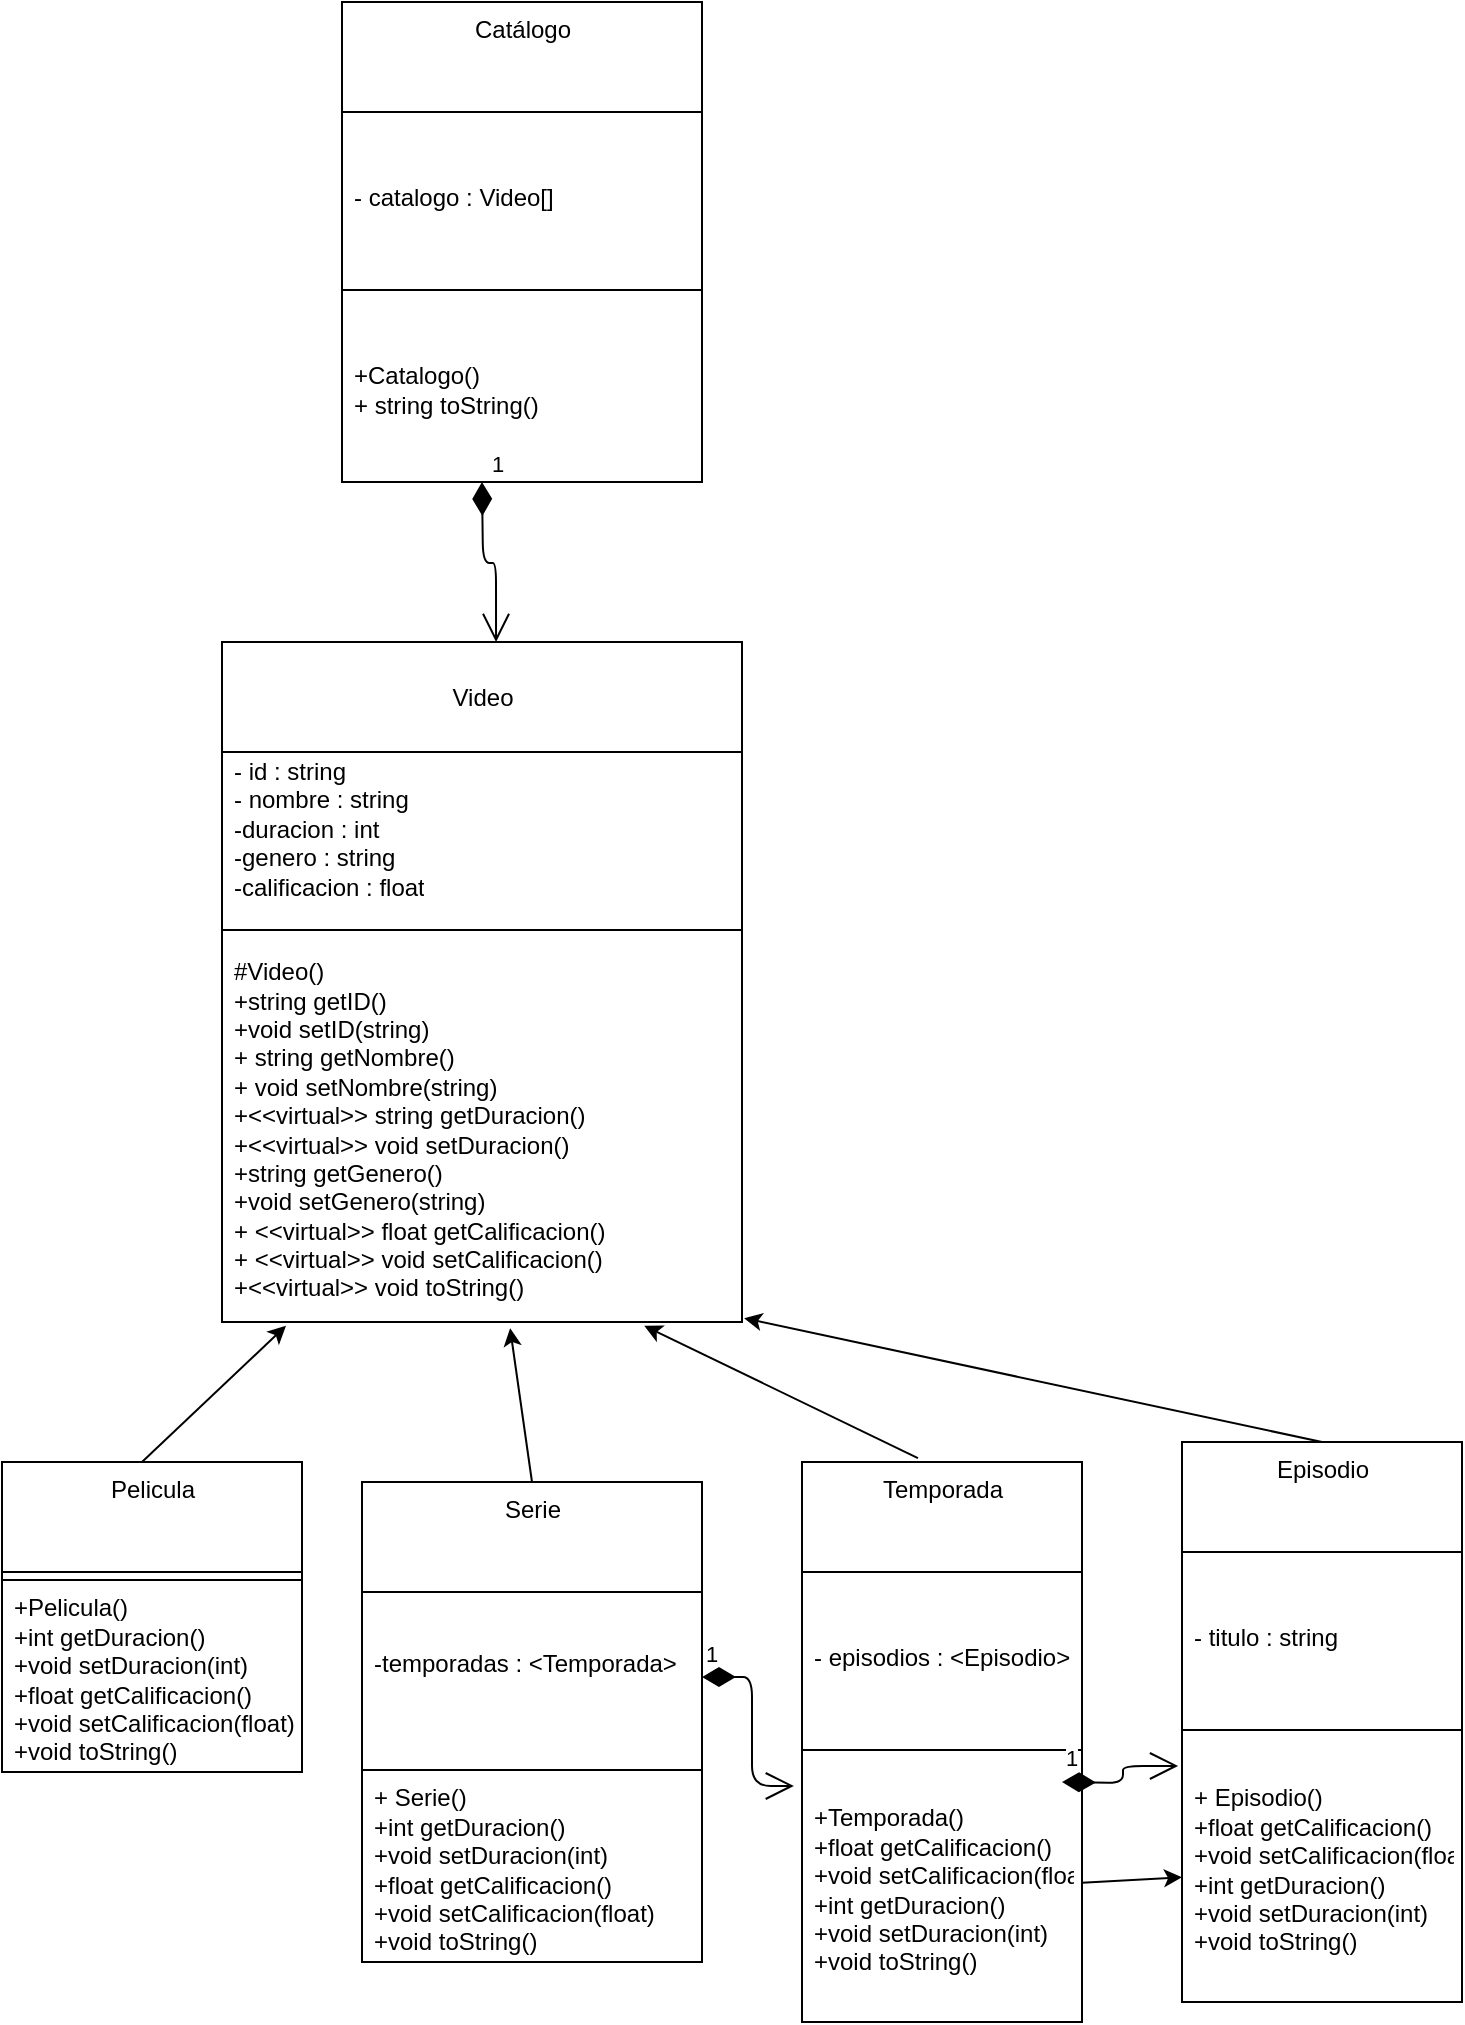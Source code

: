 <mxfile>
    <diagram id="-sedFjgzQwYQpW2mozQo" name="Página-1">
        <mxGraphModel dx="1045" dy="1537" grid="1" gridSize="10" guides="1" tooltips="1" connect="1" arrows="1" fold="1" page="1" pageScale="1" pageWidth="827" pageHeight="1169" math="0" shadow="0">
            <root>
                <mxCell id="0"/>
                <mxCell id="1" parent="0"/>
                <mxCell id="10" value="&lt;br&gt;Video" style="swimlane;fontStyle=0;align=center;verticalAlign=top;childLayout=stackLayout;horizontal=1;startSize=55;horizontalStack=0;resizeParent=1;resizeParentMax=0;resizeLast=0;collapsible=0;marginBottom=0;html=1;" vertex="1" parent="1">
                    <mxGeometry x="220" y="-70" width="260" height="340" as="geometry"/>
                </mxCell>
                <mxCell id="12" value="&lt;span style=&quot;&quot;&gt;- id : string&lt;/span&gt;&lt;br style=&quot;&quot;&gt;&lt;span style=&quot;&quot;&gt;- nombre : string&lt;/span&gt;&lt;br style=&quot;&quot;&gt;&lt;span style=&quot;&quot;&gt;-duracion : int&lt;/span&gt;&lt;br style=&quot;&quot;&gt;&lt;span style=&quot;&quot;&gt;-genero : string&lt;br&gt;-calificacion : float&lt;br&gt;&lt;br&gt;&lt;/span&gt;" style="text;html=1;strokeColor=none;fillColor=none;align=left;verticalAlign=middle;spacingLeft=4;spacingRight=4;overflow=hidden;rotatable=0;points=[[0,0.5],[1,0.5]];portConstraint=eastwest;" vertex="1" parent="10">
                    <mxGeometry y="55" width="260" height="85" as="geometry"/>
                </mxCell>
                <mxCell id="15" value="" style="line;strokeWidth=1;fillColor=none;align=left;verticalAlign=middle;spacingTop=-1;spacingLeft=3;spacingRight=3;rotatable=0;labelPosition=right;points=[];portConstraint=eastwest;" vertex="1" parent="10">
                    <mxGeometry y="140" width="260" height="8" as="geometry"/>
                </mxCell>
                <mxCell id="17" value="#Video()&lt;br&gt;+string getID()&lt;br&gt;+void setID(string)&lt;br&gt;+ string getNombre()&lt;br&gt;+ void setNombre(string)&lt;br&gt;+&amp;lt;&amp;lt;virtual&amp;gt;&amp;gt; string getDuracion()&lt;br&gt;+&amp;lt;&amp;lt;virtual&amp;gt;&amp;gt; void setDuracion()&lt;br&gt;+string getGenero()&lt;br&gt;+void setGenero(string)&lt;br&gt;+ &amp;lt;&amp;lt;virtual&amp;gt;&amp;gt; float getCalificacion()&lt;br&gt;+ &amp;lt;&amp;lt;virtual&amp;gt;&amp;gt; void setCalificacion()&lt;br&gt;+&amp;lt;&amp;lt;virtual&amp;gt;&amp;gt; void toString()" style="text;html=1;strokeColor=none;fillColor=none;align=left;verticalAlign=middle;spacingLeft=4;spacingRight=4;overflow=hidden;rotatable=0;points=[[0,0.5],[1,0.5]];portConstraint=eastwest;" vertex="1" parent="10">
                    <mxGeometry y="148" width="260" height="192" as="geometry"/>
                </mxCell>
                <mxCell id="18" value="Pelicula" style="swimlane;fontStyle=0;align=center;verticalAlign=top;childLayout=stackLayout;horizontal=1;startSize=55;horizontalStack=0;resizeParent=1;resizeParentMax=0;resizeLast=0;collapsible=0;marginBottom=0;html=1;" vertex="1" parent="1">
                    <mxGeometry x="110" y="340" width="150" height="155" as="geometry"/>
                </mxCell>
                <mxCell id="20" value="" style="line;strokeWidth=1;fillColor=none;align=left;verticalAlign=middle;spacingTop=-1;spacingLeft=3;spacingRight=3;rotatable=0;labelPosition=right;points=[];portConstraint=eastwest;" vertex="1" parent="18">
                    <mxGeometry y="55" width="150" height="8" as="geometry"/>
                </mxCell>
                <mxCell id="22" value="+Pelicula()&lt;br&gt;+int getDuracion()&lt;br&gt;+void setDuracion(int)&lt;br&gt;+float getCalificacion()&lt;br&gt;+void setCalificacion(float)&lt;br&gt;+void toString()" style="text;html=1;strokeColor=none;fillColor=none;align=left;verticalAlign=middle;spacingLeft=4;spacingRight=4;overflow=hidden;rotatable=0;points=[[0,0.5],[1,0.5]];portConstraint=eastwest;" vertex="1" parent="18">
                    <mxGeometry y="63" width="150" height="92" as="geometry"/>
                </mxCell>
                <mxCell id="33" value="Episodio" style="swimlane;fontStyle=0;align=center;verticalAlign=top;childLayout=stackLayout;horizontal=1;startSize=55;horizontalStack=0;resizeParent=1;resizeParentMax=0;resizeLast=0;collapsible=0;marginBottom=0;html=1;" vertex="1" parent="1">
                    <mxGeometry x="700" y="330" width="140" height="280" as="geometry"/>
                </mxCell>
                <mxCell id="34" value="&lt;span style=&quot;&quot;&gt;- titulo : string&lt;/span&gt;" style="text;html=1;strokeColor=none;fillColor=none;align=left;verticalAlign=middle;spacingLeft=4;spacingRight=4;overflow=hidden;rotatable=0;points=[[0,0.5],[1,0.5]];portConstraint=eastwest;" vertex="1" parent="33">
                    <mxGeometry y="55" width="140" height="85" as="geometry"/>
                </mxCell>
                <mxCell id="35" value="" style="line;strokeWidth=1;fillColor=none;align=left;verticalAlign=middle;spacingTop=-1;spacingLeft=3;spacingRight=3;rotatable=0;labelPosition=right;points=[];portConstraint=eastwest;" vertex="1" parent="33">
                    <mxGeometry y="140" width="140" height="8" as="geometry"/>
                </mxCell>
                <mxCell id="37" value="+ Episodio()&lt;br&gt;+float getCalificacion()&lt;br&gt;+void setCalificacion(float)&lt;br&gt;+int getDuracion()&lt;br&gt;+void setDuracion(int)&lt;br&gt;+void toString()" style="text;html=1;strokeColor=none;fillColor=none;align=left;verticalAlign=middle;spacingLeft=4;spacingRight=4;overflow=hidden;rotatable=0;points=[[0,0.5],[1,0.5]];portConstraint=eastwest;" vertex="1" parent="33">
                    <mxGeometry y="148" width="140" height="132" as="geometry"/>
                </mxCell>
                <mxCell id="43" value="Serie" style="swimlane;fontStyle=0;align=center;verticalAlign=top;childLayout=stackLayout;horizontal=1;startSize=55;horizontalStack=0;resizeParent=1;resizeParentMax=0;resizeLast=0;collapsible=0;marginBottom=0;html=1;" vertex="1" parent="1">
                    <mxGeometry x="290" y="350" width="170" height="240" as="geometry"/>
                </mxCell>
                <mxCell id="44" value="-temporadas : &amp;lt;Temporada&amp;gt;&amp;nbsp;&lt;br&gt;&amp;nbsp;" style="text;html=1;strokeColor=none;fillColor=none;align=left;verticalAlign=middle;spacingLeft=4;spacingRight=4;overflow=hidden;rotatable=0;points=[[0,0.5],[1,0.5]];portConstraint=eastwest;" vertex="1" parent="43">
                    <mxGeometry y="55" width="170" height="85" as="geometry"/>
                </mxCell>
                <mxCell id="45" value="" style="line;strokeWidth=1;fillColor=none;align=left;verticalAlign=middle;spacingTop=-1;spacingLeft=3;spacingRight=3;rotatable=0;labelPosition=right;points=[];portConstraint=eastwest;" vertex="1" parent="43">
                    <mxGeometry y="140" width="170" height="8" as="geometry"/>
                </mxCell>
                <mxCell id="47" value="+ Serie()&lt;br&gt;+int getDuracion()&lt;br&gt;+void setDuracion(int)&lt;br&gt;+float getCalificacion()&lt;br&gt;+void setCalificacion(float)&lt;br&gt;+void toString()" style="text;html=1;strokeColor=none;fillColor=none;align=left;verticalAlign=middle;spacingLeft=4;spacingRight=4;overflow=hidden;rotatable=0;points=[[0,0.5],[1,0.5]];portConstraint=eastwest;" vertex="1" parent="43">
                    <mxGeometry y="148" width="170" height="92" as="geometry"/>
                </mxCell>
                <mxCell id="48" value="Temporada" style="swimlane;fontStyle=0;align=center;verticalAlign=top;childLayout=stackLayout;horizontal=1;startSize=55;horizontalStack=0;resizeParent=1;resizeParentMax=0;resizeLast=0;collapsible=0;marginBottom=0;html=1;" vertex="1" parent="1">
                    <mxGeometry x="510" y="340" width="140" height="280" as="geometry"/>
                </mxCell>
                <mxCell id="49" value="&lt;span style=&quot;&quot;&gt;- episodios : &lt;/span&gt;&amp;lt;Episodio&amp;gt;&amp;nbsp;&lt;span style=&quot;&quot;&gt;&amp;nbsp;&lt;/span&gt;" style="text;html=1;strokeColor=none;fillColor=none;align=left;verticalAlign=middle;spacingLeft=4;spacingRight=4;overflow=hidden;rotatable=0;points=[[0,0.5],[1,0.5]];portConstraint=eastwest;" vertex="1" parent="48">
                    <mxGeometry y="55" width="140" height="85" as="geometry"/>
                </mxCell>
                <mxCell id="50" value="" style="line;strokeWidth=1;fillColor=none;align=left;verticalAlign=middle;spacingTop=-1;spacingLeft=3;spacingRight=3;rotatable=0;labelPosition=right;points=[];portConstraint=eastwest;" vertex="1" parent="48">
                    <mxGeometry y="140" width="140" height="8" as="geometry"/>
                </mxCell>
                <mxCell id="66" value="1" style="endArrow=open;html=1;endSize=12;startArrow=diamondThin;startSize=14;startFill=1;edgeStyle=orthogonalEdgeStyle;align=left;verticalAlign=bottom;entryX=-0.014;entryY=0.106;entryDx=0;entryDy=0;entryPerimeter=0;" edge="1" parent="48" target="37">
                    <mxGeometry x="-1" y="3" relative="1" as="geometry">
                        <mxPoint x="130" y="160" as="sourcePoint"/>
                        <mxPoint x="290" y="160" as="targetPoint"/>
                    </mxGeometry>
                </mxCell>
                <mxCell id="52" value="+Temporada()&lt;br&gt;+float getCalificacion()&lt;br&gt;+void setCalificacion(float)&lt;br&gt;+int getDuracion()&lt;br&gt;+void setDuracion(int)&lt;br&gt;+void toString()" style="text;html=1;strokeColor=none;fillColor=none;align=left;verticalAlign=middle;spacingLeft=4;spacingRight=4;overflow=hidden;rotatable=0;points=[[0,0.5],[1,0.5]];portConstraint=eastwest;" vertex="1" parent="48">
                    <mxGeometry y="148" width="140" height="132" as="geometry"/>
                </mxCell>
                <mxCell id="57" value="Catálogo" style="swimlane;fontStyle=0;align=center;verticalAlign=top;childLayout=stackLayout;horizontal=1;startSize=55;horizontalStack=0;resizeParent=1;resizeParentMax=0;resizeLast=0;collapsible=0;marginBottom=0;html=1;" vertex="1" parent="1">
                    <mxGeometry x="280" y="-390" width="180" height="240" as="geometry"/>
                </mxCell>
                <mxCell id="58" value="&lt;span style=&quot;&quot;&gt;- catalogo : Video[]&amp;nbsp;&lt;/span&gt;" style="text;html=1;strokeColor=none;fillColor=none;align=left;verticalAlign=middle;spacingLeft=4;spacingRight=4;overflow=hidden;rotatable=0;points=[[0,0.5],[1,0.5]];portConstraint=eastwest;" vertex="1" parent="57">
                    <mxGeometry y="55" width="180" height="85" as="geometry"/>
                </mxCell>
                <mxCell id="59" value="" style="line;strokeWidth=1;fillColor=none;align=left;verticalAlign=middle;spacingTop=-1;spacingLeft=3;spacingRight=3;rotatable=0;labelPosition=right;points=[];portConstraint=eastwest;" vertex="1" parent="57">
                    <mxGeometry y="140" width="180" height="8" as="geometry"/>
                </mxCell>
                <mxCell id="61" value="+Catalogo()&lt;br&gt;+ string toString()" style="text;html=1;strokeColor=none;fillColor=none;align=left;verticalAlign=middle;spacingLeft=4;spacingRight=4;overflow=hidden;rotatable=0;points=[[0,0.5],[1,0.5]];portConstraint=eastwest;" vertex="1" parent="57">
                    <mxGeometry y="148" width="180" height="92" as="geometry"/>
                </mxCell>
                <mxCell id="64" value="1" style="endArrow=open;html=1;endSize=12;startArrow=diamondThin;startSize=14;startFill=1;edgeStyle=orthogonalEdgeStyle;align=left;verticalAlign=bottom;entryX=0.527;entryY=0;entryDx=0;entryDy=0;entryPerimeter=0;" edge="1" parent="1" target="10">
                    <mxGeometry x="-1" y="3" relative="1" as="geometry">
                        <mxPoint x="350" y="-150" as="sourcePoint"/>
                        <mxPoint x="510" y="-150" as="targetPoint"/>
                    </mxGeometry>
                </mxCell>
                <mxCell id="67" value="" style="endArrow=classic;html=1;entryX=0.123;entryY=1.01;entryDx=0;entryDy=0;entryPerimeter=0;" edge="1" parent="1" target="17">
                    <mxGeometry width="50" height="50" relative="1" as="geometry">
                        <mxPoint x="180" y="340" as="sourcePoint"/>
                        <mxPoint x="230" y="290" as="targetPoint"/>
                    </mxGeometry>
                </mxCell>
                <mxCell id="68" value="" style="endArrow=classic;html=1;entryX=0.554;entryY=1.016;entryDx=0;entryDy=0;entryPerimeter=0;exitX=0.5;exitY=0;exitDx=0;exitDy=0;" edge="1" parent="1" source="43" target="17">
                    <mxGeometry width="50" height="50" relative="1" as="geometry">
                        <mxPoint x="450" y="340" as="sourcePoint"/>
                        <mxPoint x="500" y="290" as="targetPoint"/>
                    </mxGeometry>
                </mxCell>
                <mxCell id="69" value="" style="endArrow=classic;html=1;entryX=0.812;entryY=1.01;entryDx=0;entryDy=0;entryPerimeter=0;exitX=0.414;exitY=-0.007;exitDx=0;exitDy=0;exitPerimeter=0;" edge="1" parent="1" source="48" target="17">
                    <mxGeometry width="50" height="50" relative="1" as="geometry">
                        <mxPoint x="690" y="270" as="sourcePoint"/>
                        <mxPoint x="740" y="220" as="targetPoint"/>
                    </mxGeometry>
                </mxCell>
                <mxCell id="70" value="" style="endArrow=classic;html=1;entryX=1.004;entryY=0.99;entryDx=0;entryDy=0;entryPerimeter=0;exitX=0.5;exitY=0;exitDx=0;exitDy=0;" edge="1" parent="1" source="33" target="17">
                    <mxGeometry width="50" height="50" relative="1" as="geometry">
                        <mxPoint x="910" y="280" as="sourcePoint"/>
                        <mxPoint x="960" y="230" as="targetPoint"/>
                    </mxGeometry>
                </mxCell>
                <mxCell id="65" value="1" style="endArrow=open;html=1;endSize=12;startArrow=diamondThin;startSize=14;startFill=1;edgeStyle=orthogonalEdgeStyle;align=left;verticalAlign=bottom;entryX=-0.029;entryY=0.106;entryDx=0;entryDy=0;entryPerimeter=0;exitX=1;exitY=0.5;exitDx=0;exitDy=0;" edge="1" parent="1" source="44" target="52">
                    <mxGeometry x="-1" y="3" relative="1" as="geometry">
                        <mxPoint x="450" y="440" as="sourcePoint"/>
                        <mxPoint x="610" y="440" as="targetPoint"/>
                    </mxGeometry>
                </mxCell>
                <mxCell id="71" value="" style="edgeStyle=none;html=1;" edge="1" parent="1" source="52" target="37">
                    <mxGeometry relative="1" as="geometry"/>
                </mxCell>
            </root>
        </mxGraphModel>
    </diagram>
</mxfile>